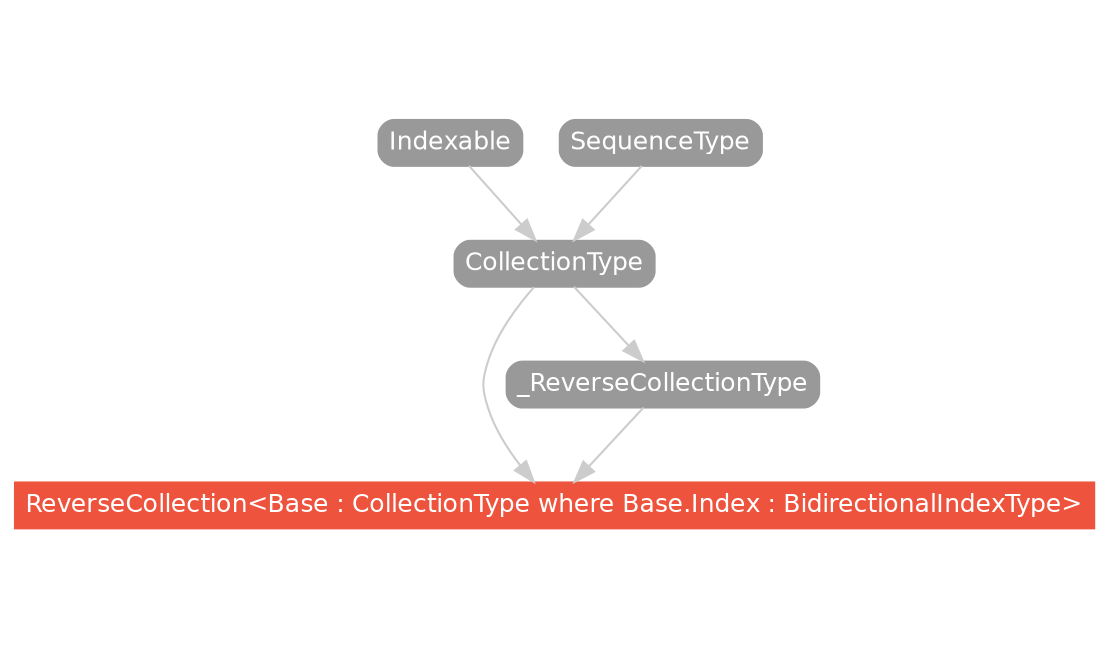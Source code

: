strict digraph "ReverseCollection<Base : CollectionType where Base.Index : BidirectionalIndexType> - Type Hierarchy - SwiftDoc.org" {
    pad="0.1,0.8"
    node [shape=box, style="filled,rounded", color="#999999", fillcolor="#999999", fontcolor=white, fontname=Helvetica, fontnames="Helvetica,sansserif", fontsize=12, margin="0.07,0.05", height="0.3"]
    edge [color="#cccccc"]
    "CollectionType" [URL="/protocol/CollectionType/"]
    "Indexable" [URL="/protocol/Indexable/"]
    "ReverseCollection<Base : CollectionType where Base.Index : BidirectionalIndexType>" [URL="/type/ReverseCollection/", style="filled", fillcolor="#ee543d", color="#ee543d"]
    "SequenceType" [URL="/protocol/SequenceType/"]
    "_ReverseCollectionType" [URL="/protocol/_ReverseCollectionType/"]    "CollectionType" -> "ReverseCollection<Base : CollectionType where Base.Index : BidirectionalIndexType>"
    "_ReverseCollectionType" -> "ReverseCollection<Base : CollectionType where Base.Index : BidirectionalIndexType>"
    "Indexable" -> "CollectionType"
    "SequenceType" -> "CollectionType"
    "CollectionType" -> "_ReverseCollectionType"
    "Indexable" -> "CollectionType"
    "SequenceType" -> "CollectionType"
    subgraph Types {
        rank = max; "ReverseCollection<Base : CollectionType where Base.Index : BidirectionalIndexType>";
    }
}